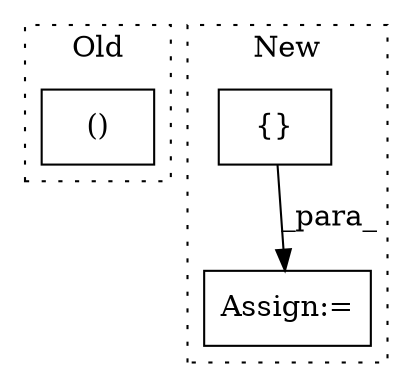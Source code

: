 digraph G {
subgraph cluster0 {
1 [label="()" a="54" s="4635" l="3" shape="box"];
label = "Old";
style="dotted";
}
subgraph cluster1 {
2 [label="{}" a="59" s="5103,5221" l="1,0" shape="box"];
3 [label="Assign:=" a="68" s="5100" l="3" shape="box"];
label = "New";
style="dotted";
}
2 -> 3 [label="_para_"];
}